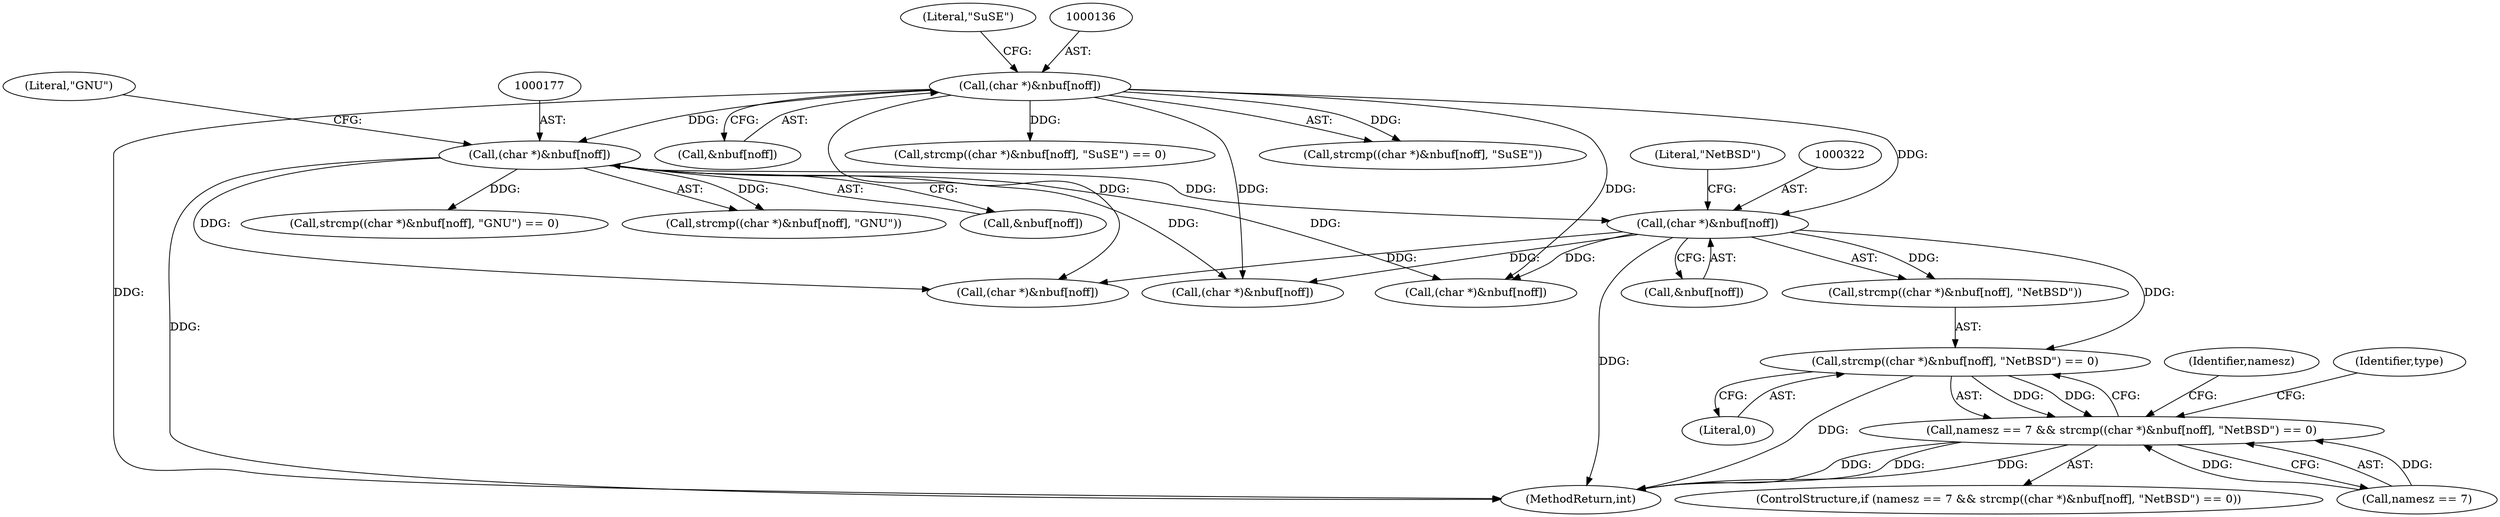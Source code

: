 digraph "0_file_ce90e05774dd77d86cfc8dfa6da57b32816841c4_2@API" {
"1000319" [label="(Call,strcmp((char *)&nbuf[noff], \"NetBSD\") == 0)"];
"1000321" [label="(Call,(char *)&nbuf[noff])"];
"1000176" [label="(Call,(char *)&nbuf[noff])"];
"1000135" [label="(Call,(char *)&nbuf[noff])"];
"1000315" [label="(Call,namesz == 7 && strcmp((char *)&nbuf[noff], \"NetBSD\") == 0)"];
"1000327" [label="(Literal,\"NetBSD\")"];
"1000182" [label="(Literal,\"GNU\")"];
"1000175" [label="(Call,strcmp((char *)&nbuf[noff], \"GNU\"))"];
"1000437" [label="(Call,(char *)&nbuf[noff])"];
"1000355" [label="(Identifier,namesz)"];
"1000321" [label="(Call,(char *)&nbuf[noff])"];
"1000319" [label="(Call,strcmp((char *)&nbuf[noff], \"NetBSD\") == 0)"];
"1000315" [label="(Call,namesz == 7 && strcmp((char *)&nbuf[noff], \"NetBSD\") == 0)"];
"1000316" [label="(Call,namesz == 7)"];
"1000314" [label="(ControlStructure,if (namesz == 7 && strcmp((char *)&nbuf[noff], \"NetBSD\") == 0))"];
"1000137" [label="(Call,&nbuf[noff])"];
"1000398" [label="(Call,(char *)&nbuf[noff])"];
"1000141" [label="(Literal,\"SuSE\")"];
"1000323" [label="(Call,&nbuf[noff])"];
"1000359" [label="(Call,(char *)&nbuf[noff])"];
"1000135" [label="(Call,(char *)&nbuf[noff])"];
"1000320" [label="(Call,strcmp((char *)&nbuf[noff], \"NetBSD\"))"];
"1000178" [label="(Call,&nbuf[noff])"];
"1000133" [label="(Call,strcmp((char *)&nbuf[noff], \"SuSE\") == 0)"];
"1000507" [label="(MethodReturn,int)"];
"1000176" [label="(Call,(char *)&nbuf[noff])"];
"1000134" [label="(Call,strcmp((char *)&nbuf[noff], \"SuSE\"))"];
"1000174" [label="(Call,strcmp((char *)&nbuf[noff], \"GNU\") == 0)"];
"1000333" [label="(Identifier,type)"];
"1000328" [label="(Literal,0)"];
"1000319" -> "1000315"  [label="AST: "];
"1000319" -> "1000328"  [label="CFG: "];
"1000320" -> "1000319"  [label="AST: "];
"1000328" -> "1000319"  [label="AST: "];
"1000315" -> "1000319"  [label="CFG: "];
"1000319" -> "1000507"  [label="DDG: "];
"1000319" -> "1000315"  [label="DDG: "];
"1000319" -> "1000315"  [label="DDG: "];
"1000321" -> "1000319"  [label="DDG: "];
"1000321" -> "1000320"  [label="AST: "];
"1000321" -> "1000323"  [label="CFG: "];
"1000322" -> "1000321"  [label="AST: "];
"1000323" -> "1000321"  [label="AST: "];
"1000327" -> "1000321"  [label="CFG: "];
"1000321" -> "1000507"  [label="DDG: "];
"1000321" -> "1000320"  [label="DDG: "];
"1000176" -> "1000321"  [label="DDG: "];
"1000135" -> "1000321"  [label="DDG: "];
"1000321" -> "1000359"  [label="DDG: "];
"1000321" -> "1000398"  [label="DDG: "];
"1000321" -> "1000437"  [label="DDG: "];
"1000176" -> "1000175"  [label="AST: "];
"1000176" -> "1000178"  [label="CFG: "];
"1000177" -> "1000176"  [label="AST: "];
"1000178" -> "1000176"  [label="AST: "];
"1000182" -> "1000176"  [label="CFG: "];
"1000176" -> "1000507"  [label="DDG: "];
"1000176" -> "1000174"  [label="DDG: "];
"1000176" -> "1000175"  [label="DDG: "];
"1000135" -> "1000176"  [label="DDG: "];
"1000176" -> "1000359"  [label="DDG: "];
"1000176" -> "1000398"  [label="DDG: "];
"1000176" -> "1000437"  [label="DDG: "];
"1000135" -> "1000134"  [label="AST: "];
"1000135" -> "1000137"  [label="CFG: "];
"1000136" -> "1000135"  [label="AST: "];
"1000137" -> "1000135"  [label="AST: "];
"1000141" -> "1000135"  [label="CFG: "];
"1000135" -> "1000507"  [label="DDG: "];
"1000135" -> "1000133"  [label="DDG: "];
"1000135" -> "1000134"  [label="DDG: "];
"1000135" -> "1000359"  [label="DDG: "];
"1000135" -> "1000398"  [label="DDG: "];
"1000135" -> "1000437"  [label="DDG: "];
"1000315" -> "1000314"  [label="AST: "];
"1000315" -> "1000316"  [label="CFG: "];
"1000316" -> "1000315"  [label="AST: "];
"1000333" -> "1000315"  [label="CFG: "];
"1000355" -> "1000315"  [label="CFG: "];
"1000315" -> "1000507"  [label="DDG: "];
"1000315" -> "1000507"  [label="DDG: "];
"1000315" -> "1000507"  [label="DDG: "];
"1000316" -> "1000315"  [label="DDG: "];
"1000316" -> "1000315"  [label="DDG: "];
}
